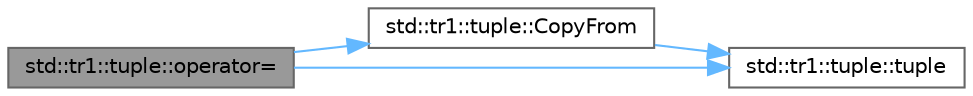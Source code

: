 digraph "std::tr1::tuple::operator="
{
 // LATEX_PDF_SIZE
  bgcolor="transparent";
  edge [fontname=Helvetica,fontsize=10,labelfontname=Helvetica,labelfontsize=10];
  node [fontname=Helvetica,fontsize=10,shape=box,height=0.2,width=0.4];
  rankdir="LR";
  Node1 [id="Node000001",label="std::tr1::tuple::operator=",height=0.2,width=0.4,color="gray40", fillcolor="grey60", style="filled", fontcolor="black",tooltip=" "];
  Node1 -> Node2 [id="edge1_Node000001_Node000002",color="steelblue1",style="solid",tooltip=" "];
  Node2 [id="Node000002",label="std::tr1::tuple::CopyFrom",height=0.2,width=0.4,color="grey40", fillcolor="white", style="filled",URL="$classstd_1_1tr1_1_1tuple.html#aa48c44b4ed65dbedc93ff33da8a822ee",tooltip=" "];
  Node2 -> Node3 [id="edge2_Node000002_Node000003",color="steelblue1",style="solid",tooltip=" "];
  Node3 [id="Node000003",label="std::tr1::tuple::tuple",height=0.2,width=0.4,color="grey40", fillcolor="white", style="filled",URL="$classstd_1_1tr1_1_1tuple.html#adcea1a41d0521157971339d279aad469",tooltip=" "];
  Node1 -> Node3 [id="edge3_Node000001_Node000003",color="steelblue1",style="solid",tooltip=" "];
}

